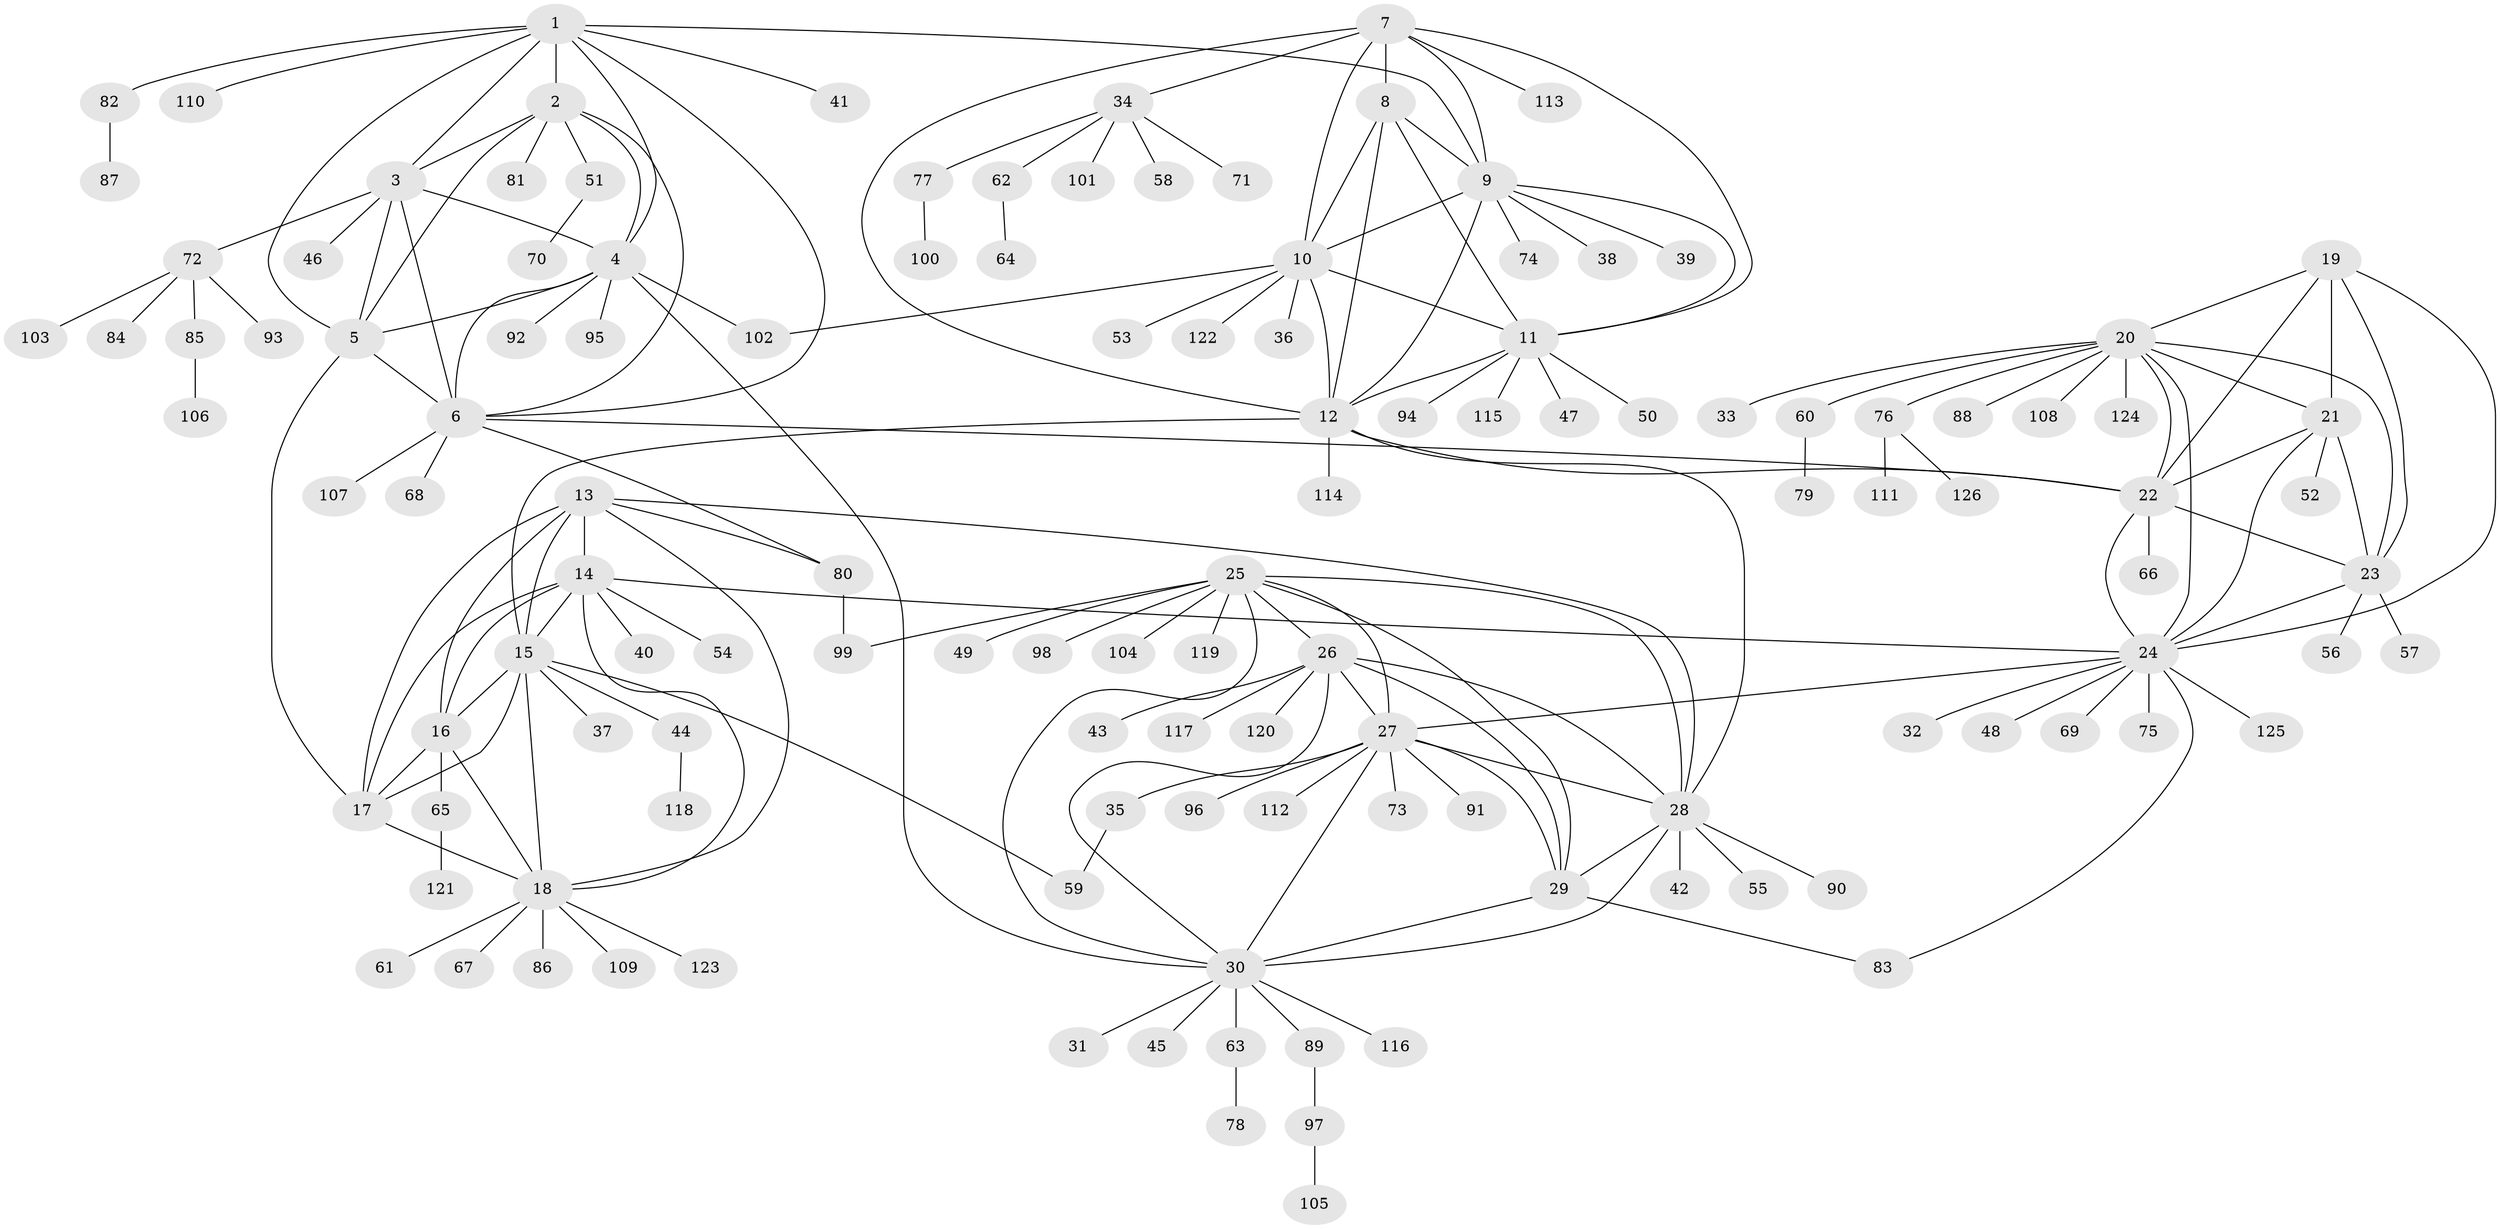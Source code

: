// Generated by graph-tools (version 1.1) at 2025/26/03/09/25 03:26:41]
// undirected, 126 vertices, 186 edges
graph export_dot {
graph [start="1"]
  node [color=gray90,style=filled];
  1;
  2;
  3;
  4;
  5;
  6;
  7;
  8;
  9;
  10;
  11;
  12;
  13;
  14;
  15;
  16;
  17;
  18;
  19;
  20;
  21;
  22;
  23;
  24;
  25;
  26;
  27;
  28;
  29;
  30;
  31;
  32;
  33;
  34;
  35;
  36;
  37;
  38;
  39;
  40;
  41;
  42;
  43;
  44;
  45;
  46;
  47;
  48;
  49;
  50;
  51;
  52;
  53;
  54;
  55;
  56;
  57;
  58;
  59;
  60;
  61;
  62;
  63;
  64;
  65;
  66;
  67;
  68;
  69;
  70;
  71;
  72;
  73;
  74;
  75;
  76;
  77;
  78;
  79;
  80;
  81;
  82;
  83;
  84;
  85;
  86;
  87;
  88;
  89;
  90;
  91;
  92;
  93;
  94;
  95;
  96;
  97;
  98;
  99;
  100;
  101;
  102;
  103;
  104;
  105;
  106;
  107;
  108;
  109;
  110;
  111;
  112;
  113;
  114;
  115;
  116;
  117;
  118;
  119;
  120;
  121;
  122;
  123;
  124;
  125;
  126;
  1 -- 2;
  1 -- 3;
  1 -- 4;
  1 -- 5;
  1 -- 6;
  1 -- 9;
  1 -- 41;
  1 -- 82;
  1 -- 110;
  2 -- 3;
  2 -- 4;
  2 -- 5;
  2 -- 6;
  2 -- 51;
  2 -- 81;
  3 -- 4;
  3 -- 5;
  3 -- 6;
  3 -- 46;
  3 -- 72;
  4 -- 5;
  4 -- 6;
  4 -- 30;
  4 -- 92;
  4 -- 95;
  4 -- 102;
  5 -- 6;
  5 -- 17;
  6 -- 22;
  6 -- 68;
  6 -- 80;
  6 -- 107;
  7 -- 8;
  7 -- 9;
  7 -- 10;
  7 -- 11;
  7 -- 12;
  7 -- 34;
  7 -- 113;
  8 -- 9;
  8 -- 10;
  8 -- 11;
  8 -- 12;
  9 -- 10;
  9 -- 11;
  9 -- 12;
  9 -- 38;
  9 -- 39;
  9 -- 74;
  10 -- 11;
  10 -- 12;
  10 -- 36;
  10 -- 53;
  10 -- 102;
  10 -- 122;
  11 -- 12;
  11 -- 47;
  11 -- 50;
  11 -- 94;
  11 -- 115;
  12 -- 15;
  12 -- 22;
  12 -- 28;
  12 -- 114;
  13 -- 14;
  13 -- 15;
  13 -- 16;
  13 -- 17;
  13 -- 18;
  13 -- 28;
  13 -- 80;
  14 -- 15;
  14 -- 16;
  14 -- 17;
  14 -- 18;
  14 -- 24;
  14 -- 40;
  14 -- 54;
  15 -- 16;
  15 -- 17;
  15 -- 18;
  15 -- 37;
  15 -- 44;
  15 -- 59;
  16 -- 17;
  16 -- 18;
  16 -- 65;
  17 -- 18;
  18 -- 61;
  18 -- 67;
  18 -- 86;
  18 -- 109;
  18 -- 123;
  19 -- 20;
  19 -- 21;
  19 -- 22;
  19 -- 23;
  19 -- 24;
  20 -- 21;
  20 -- 22;
  20 -- 23;
  20 -- 24;
  20 -- 33;
  20 -- 60;
  20 -- 76;
  20 -- 88;
  20 -- 108;
  20 -- 124;
  21 -- 22;
  21 -- 23;
  21 -- 24;
  21 -- 52;
  22 -- 23;
  22 -- 24;
  22 -- 66;
  23 -- 24;
  23 -- 56;
  23 -- 57;
  24 -- 27;
  24 -- 32;
  24 -- 48;
  24 -- 69;
  24 -- 75;
  24 -- 83;
  24 -- 125;
  25 -- 26;
  25 -- 27;
  25 -- 28;
  25 -- 29;
  25 -- 30;
  25 -- 49;
  25 -- 98;
  25 -- 99;
  25 -- 104;
  25 -- 119;
  26 -- 27;
  26 -- 28;
  26 -- 29;
  26 -- 30;
  26 -- 43;
  26 -- 117;
  26 -- 120;
  27 -- 28;
  27 -- 29;
  27 -- 30;
  27 -- 35;
  27 -- 73;
  27 -- 91;
  27 -- 96;
  27 -- 112;
  28 -- 29;
  28 -- 30;
  28 -- 42;
  28 -- 55;
  28 -- 90;
  29 -- 30;
  29 -- 83;
  30 -- 31;
  30 -- 45;
  30 -- 63;
  30 -- 89;
  30 -- 116;
  34 -- 58;
  34 -- 62;
  34 -- 71;
  34 -- 77;
  34 -- 101;
  35 -- 59;
  44 -- 118;
  51 -- 70;
  60 -- 79;
  62 -- 64;
  63 -- 78;
  65 -- 121;
  72 -- 84;
  72 -- 85;
  72 -- 93;
  72 -- 103;
  76 -- 111;
  76 -- 126;
  77 -- 100;
  80 -- 99;
  82 -- 87;
  85 -- 106;
  89 -- 97;
  97 -- 105;
}
